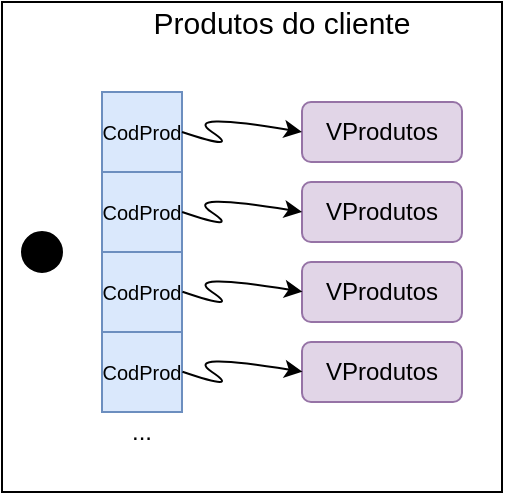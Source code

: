 <mxfile version="10.7.5" type="device"><diagram id="8GkzO-2iXQMkuJmufmp5" name="Page-1"><mxGraphModel dx="914" dy="606" grid="1" gridSize="10" guides="1" tooltips="1" connect="1" arrows="1" fold="1" page="1" pageScale="1" pageWidth="850" pageHeight="1100" math="0" shadow="0"><root><mxCell id="0"/><mxCell id="1" parent="0"/><mxCell id="I_eOMnqbbrUDG-Di17Q0-400" value="" style="rounded=0;whiteSpace=wrap;html=1;" parent="1" vertex="1"><mxGeometry x="350" y="65" width="250" height="245" as="geometry"/></mxCell><mxCell id="I_eOMnqbbrUDG-Di17Q0-406" value="&lt;font style=&quot;font-size: 15px&quot;&gt;Produtos do cliente&lt;br&gt;&lt;/font&gt;" style="text;html=1;strokeColor=none;fillColor=none;align=center;verticalAlign=middle;whiteSpace=wrap;rounded=0;" parent="1" vertex="1"><mxGeometry x="405" y="65" width="170" height="20" as="geometry"/></mxCell><mxCell id="I_eOMnqbbrUDG-Di17Q0-508" value="&lt;font style=&quot;font-size: 10px&quot;&gt;CodProd&lt;/font&gt;" style="whiteSpace=wrap;html=1;aspect=fixed;fillColor=#dae8fc;strokeColor=#6c8ebf;" parent="1" vertex="1"><mxGeometry x="400" y="110" width="40" height="40" as="geometry"/></mxCell><mxCell id="I_eOMnqbbrUDG-Di17Q0-509" value="&lt;span&gt;&lt;font style=&quot;font-size: 10px&quot;&gt;CodProd&lt;/font&gt;&lt;/span&gt;" style="whiteSpace=wrap;html=1;aspect=fixed;fillColor=#dae8fc;strokeColor=#6c8ebf;" parent="1" vertex="1"><mxGeometry x="400" y="150" width="40" height="40" as="geometry"/></mxCell><mxCell id="I_eOMnqbbrUDG-Di17Q0-510" value="&lt;span&gt;&lt;font style=&quot;font-size: 10px&quot;&gt;CodProd&lt;/font&gt;&lt;/span&gt;&lt;br&gt;" style="whiteSpace=wrap;html=1;aspect=fixed;fillColor=#dae8fc;strokeColor=#6c8ebf;" parent="1" vertex="1"><mxGeometry x="400" y="190" width="40" height="40" as="geometry"/></mxCell><mxCell id="I_eOMnqbbrUDG-Di17Q0-511" value="&lt;span&gt;&lt;font style=&quot;font-size: 10px&quot;&gt;CodProd&lt;/font&gt;&lt;/span&gt;&lt;br&gt;" style="whiteSpace=wrap;html=1;aspect=fixed;fillColor=#dae8fc;strokeColor=#6c8ebf;" parent="1" vertex="1"><mxGeometry x="400" y="230" width="40" height="40" as="geometry"/></mxCell><mxCell id="I_eOMnqbbrUDG-Di17Q0-512" value="VProdutos" style="rounded=1;whiteSpace=wrap;html=1;fillColor=#e1d5e7;strokeColor=#9673a6;" parent="1" vertex="1"><mxGeometry x="500" y="115" width="80" height="30" as="geometry"/></mxCell><mxCell id="I_eOMnqbbrUDG-Di17Q0-513" value="VProdutos" style="rounded=1;whiteSpace=wrap;html=1;fillColor=#e1d5e7;strokeColor=#9673a6;" parent="1" vertex="1"><mxGeometry x="500" y="155" width="80" height="30" as="geometry"/></mxCell><mxCell id="I_eOMnqbbrUDG-Di17Q0-514" value="VProdutos" style="rounded=1;whiteSpace=wrap;html=1;fillColor=#e1d5e7;strokeColor=#9673a6;" parent="1" vertex="1"><mxGeometry x="500" y="195" width="80" height="30" as="geometry"/></mxCell><mxCell id="I_eOMnqbbrUDG-Di17Q0-515" value="VProdutos" style="rounded=1;whiteSpace=wrap;html=1;fillColor=#e1d5e7;strokeColor=#9673a6;" parent="1" vertex="1"><mxGeometry x="500" y="235" width="80" height="30" as="geometry"/></mxCell><mxCell id="I_eOMnqbbrUDG-Di17Q0-516" value="" style="curved=1;endArrow=classic;html=1;exitX=1;exitY=0.5;exitDx=0;exitDy=0;entryX=0;entryY=0.5;entryDx=0;entryDy=0;" parent="1" source="I_eOMnqbbrUDG-Di17Q0-508" target="I_eOMnqbbrUDG-Di17Q0-512" edge="1"><mxGeometry width="50" height="50" relative="1" as="geometry"><mxPoint x="440" y="130" as="sourcePoint"/><mxPoint x="490" y="120" as="targetPoint"/><Array as="points"><mxPoint x="470" y="140"/><mxPoint x="440" y="120"/></Array></mxGeometry></mxCell><mxCell id="I_eOMnqbbrUDG-Di17Q0-517" value="" style="curved=1;endArrow=classic;html=1;exitX=1;exitY=0.5;exitDx=0;exitDy=0;entryX=0;entryY=0.5;entryDx=0;entryDy=0;" parent="1" edge="1"><mxGeometry width="50" height="50" relative="1" as="geometry"><mxPoint x="440.071" y="170" as="sourcePoint"/><mxPoint x="500.071" y="170" as="targetPoint"/><Array as="points"><mxPoint x="469.836" y="180.118"/><mxPoint x="439.836" y="160.118"/></Array></mxGeometry></mxCell><mxCell id="I_eOMnqbbrUDG-Di17Q0-518" value="" style="curved=1;endArrow=classic;html=1;exitX=1;exitY=0.5;exitDx=0;exitDy=0;entryX=0;entryY=0.5;entryDx=0;entryDy=0;" parent="1" edge="1"><mxGeometry width="50" height="50" relative="1" as="geometry"><mxPoint x="440.235" y="209.882" as="sourcePoint"/><mxPoint x="500.235" y="209.882" as="targetPoint"/><Array as="points"><mxPoint x="470" y="220"/><mxPoint x="440" y="200"/></Array></mxGeometry></mxCell><mxCell id="I_eOMnqbbrUDG-Di17Q0-519" value="" style="curved=1;endArrow=classic;html=1;exitX=1;exitY=0.5;exitDx=0;exitDy=0;entryX=0;entryY=0.5;entryDx=0;entryDy=0;" parent="1" edge="1"><mxGeometry width="50" height="50" relative="1" as="geometry"><mxPoint x="440.235" y="249.882" as="sourcePoint"/><mxPoint x="500.235" y="249.882" as="targetPoint"/><Array as="points"><mxPoint x="470" y="260"/><mxPoint x="440" y="240"/></Array></mxGeometry></mxCell><mxCell id="I_eOMnqbbrUDG-Di17Q0-520" value="v" style="ellipse;whiteSpace=wrap;html=1;aspect=fixed;fillColor=#000000;" parent="1" vertex="1"><mxGeometry x="360" y="180" width="20" height="20" as="geometry"/></mxCell><mxCell id="I_eOMnqbbrUDG-Di17Q0-525" value="...&lt;br&gt;" style="text;html=1;strokeColor=none;fillColor=none;align=center;verticalAlign=middle;whiteSpace=wrap;rounded=0;" parent="1" vertex="1"><mxGeometry x="400" y="270" width="40" height="20" as="geometry"/></mxCell></root></mxGraphModel></diagram></mxfile>